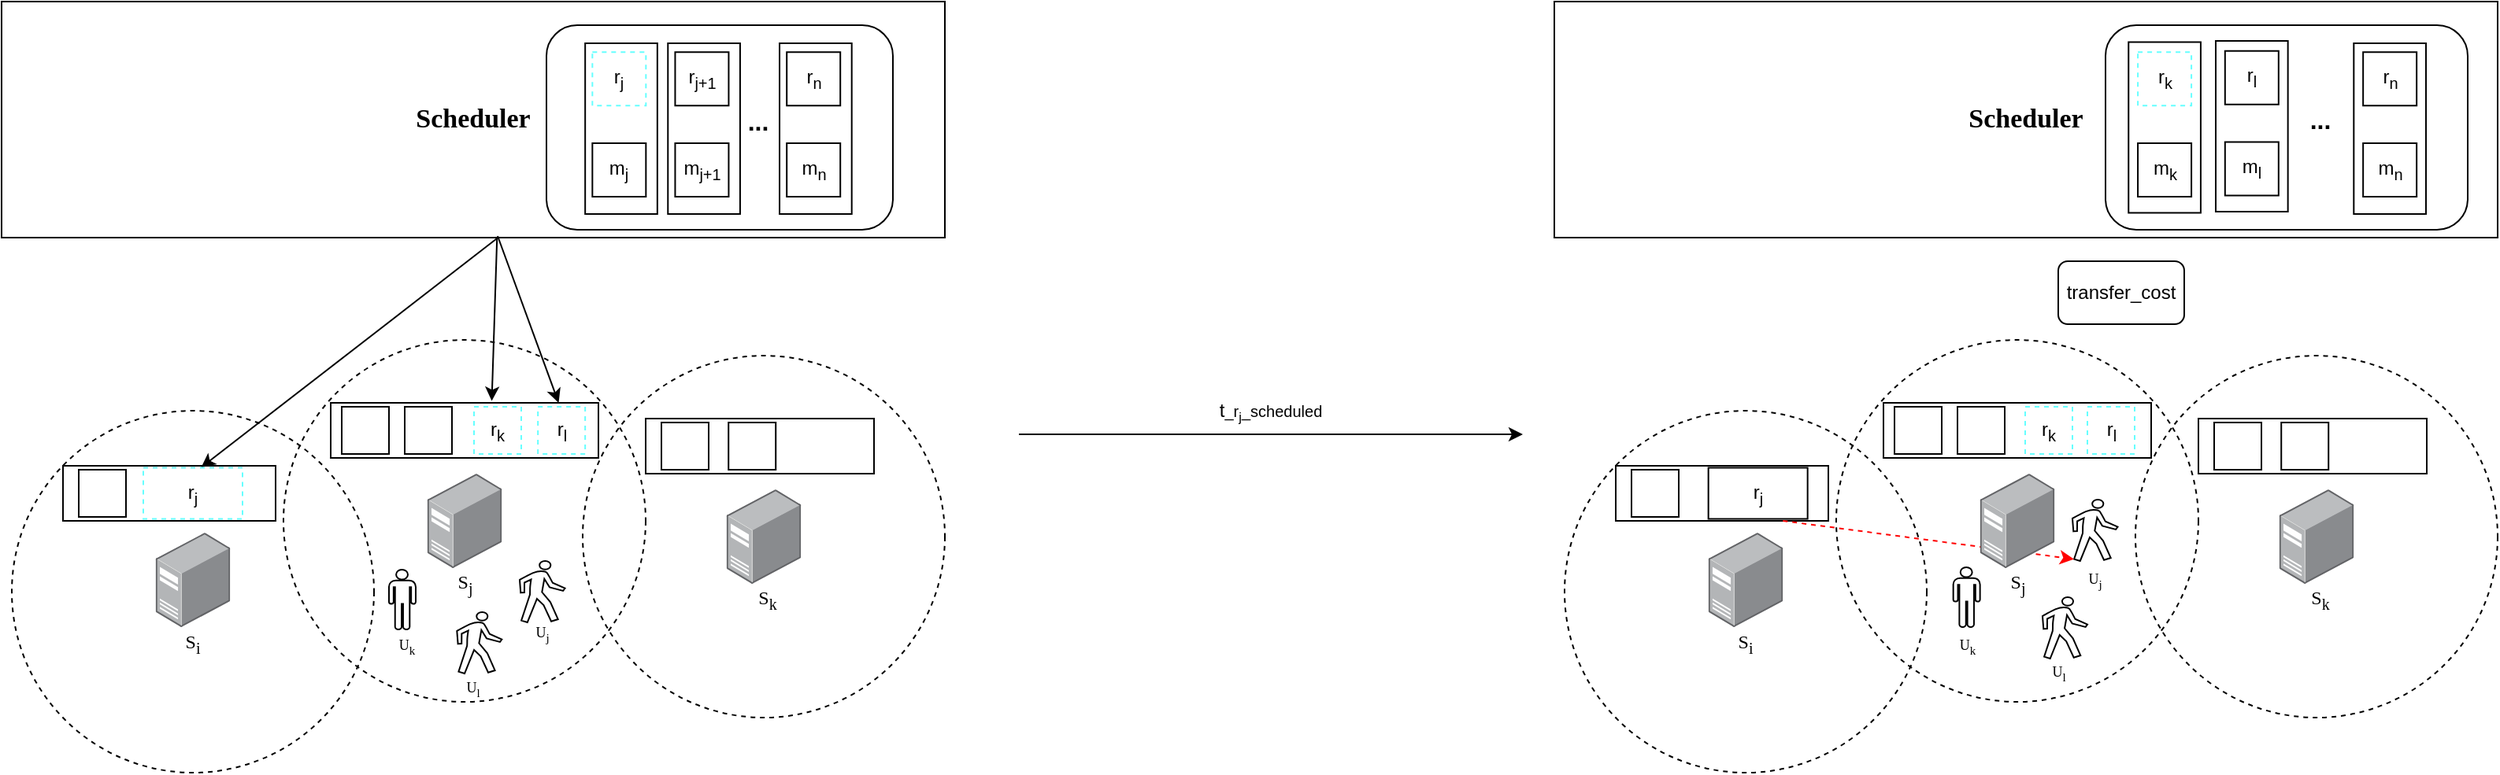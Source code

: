 <mxfile version="24.3.1" type="github">
  <diagram name="第 1 页" id="PMoVGaUA7Uy-ihZJWEPC">
    <mxGraphModel dx="1661" dy="659" grid="1" gridSize="10" guides="1" tooltips="1" connect="1" arrows="1" fold="1" page="1" pageScale="1" pageWidth="827" pageHeight="1169" math="0" shadow="0">
      <root>
        <mxCell id="0" />
        <mxCell id="1" parent="0" />
        <mxCell id="RL-qO11-mcOJdPpoyDUb-9" value="&lt;font size=&quot;1&quot; face=&quot;Times New Roman&quot; style=&quot;&quot;&gt;&lt;b style=&quot;font-size: 17px;&quot;&gt;Scheduler&lt;/b&gt;&lt;/font&gt;" style="rounded=0;whiteSpace=wrap;html=1;movable=1;resizable=1;rotatable=1;deletable=1;editable=1;locked=0;connectable=1;" vertex="1" parent="1">
          <mxGeometry x="1100" y="45" width="599" height="150" as="geometry" />
        </mxCell>
        <mxCell id="RL-qO11-mcOJdPpoyDUb-21" value="" style="rounded=1;whiteSpace=wrap;html=1;fillColor=none;movable=1;resizable=1;rotatable=1;deletable=1;editable=1;locked=0;connectable=1;" vertex="1" parent="1">
          <mxGeometry x="1450" y="60" width="230" height="130" as="geometry" />
        </mxCell>
        <mxCell id="Rfd3X92rq1UrhuwKcy-7-62" value="" style="ellipse;whiteSpace=wrap;html=1;aspect=fixed;dashed=1;fillColor=none;" parent="1" vertex="1">
          <mxGeometry x="483" y="270" width="230" height="230" as="geometry" />
        </mxCell>
        <mxCell id="Rfd3X92rq1UrhuwKcy-7-61" value="" style="ellipse;whiteSpace=wrap;html=1;aspect=fixed;dashed=1;fillColor=none;" parent="1" vertex="1">
          <mxGeometry x="293" y="260" width="230" height="230" as="geometry" />
        </mxCell>
        <mxCell id="Rfd3X92rq1UrhuwKcy-7-60" value="" style="ellipse;whiteSpace=wrap;html=1;aspect=fixed;dashed=1;fillColor=none;" parent="1" vertex="1">
          <mxGeometry x="120.5" y="305" width="230" height="230" as="geometry" />
        </mxCell>
        <mxCell id="Rfd3X92rq1UrhuwKcy-7-2" value="&lt;font size=&quot;1&quot; face=&quot;Times New Roman&quot; style=&quot;&quot;&gt;&lt;b style=&quot;font-size: 17px;&quot;&gt;Scheduler&lt;/b&gt;&lt;/font&gt;" style="rounded=0;whiteSpace=wrap;html=1;movable=1;resizable=1;rotatable=1;deletable=1;editable=1;locked=0;connectable=1;" parent="1" vertex="1">
          <mxGeometry x="114" y="45" width="599" height="150" as="geometry" />
        </mxCell>
        <mxCell id="Rfd3X92rq1UrhuwKcy-7-3" value="" style="image;points=[];aspect=fixed;html=1;align=center;shadow=0;dashed=0;image=img/lib/allied_telesis/computer_and_terminals/Server_Desktop.svg;" parent="1" vertex="1">
          <mxGeometry x="384.33" y="345" width="47.33" height="60" as="geometry" />
        </mxCell>
        <mxCell id="Rfd3X92rq1UrhuwKcy-7-4" value="" style="image;points=[];aspect=fixed;html=1;align=center;shadow=0;dashed=0;image=img/lib/allied_telesis/computer_and_terminals/Server_Desktop.svg;" parent="1" vertex="1">
          <mxGeometry x="574.33" y="355" width="47.33" height="60" as="geometry" />
        </mxCell>
        <mxCell id="Rfd3X92rq1UrhuwKcy-7-6" value="" style="image;points=[];aspect=fixed;html=1;align=center;shadow=0;dashed=0;image=img/lib/allied_telesis/computer_and_terminals/Server_Desktop.svg;" parent="1" vertex="1">
          <mxGeometry x="211.83" y="382.5" width="47.33" height="60" as="geometry" />
        </mxCell>
        <mxCell id="Rfd3X92rq1UrhuwKcy-7-63" value="&lt;font face=&quot;Times New Roman&quot;&gt;S&lt;sub&gt;i&lt;/sub&gt;&lt;/font&gt;" style="text;strokeColor=none;align=center;fillColor=none;html=1;verticalAlign=middle;whiteSpace=wrap;rounded=0;" parent="1" vertex="1">
          <mxGeometry x="214.25" y="442.5" width="42.5" height="20" as="geometry" />
        </mxCell>
        <mxCell id="Rfd3X92rq1UrhuwKcy-7-64" value="&lt;font face=&quot;Times New Roman&quot;&gt;S&lt;sub&gt;j&lt;/sub&gt;&lt;/font&gt;" style="text;strokeColor=none;align=center;fillColor=none;html=1;verticalAlign=middle;whiteSpace=wrap;rounded=0;" parent="1" vertex="1">
          <mxGeometry x="386.75" y="405" width="42.5" height="20" as="geometry" />
        </mxCell>
        <mxCell id="Rfd3X92rq1UrhuwKcy-7-65" value="&lt;font face=&quot;Times New Roman&quot;&gt;S&lt;sub&gt;k&lt;/sub&gt;&lt;/font&gt;" style="text;strokeColor=none;align=center;fillColor=none;html=1;verticalAlign=middle;whiteSpace=wrap;rounded=0;" parent="1" vertex="1">
          <mxGeometry x="579.16" y="415" width="42.5" height="20" as="geometry" />
        </mxCell>
        <mxCell id="Rfd3X92rq1UrhuwKcy-7-81" value="" style="rounded=0;whiteSpace=wrap;html=1;" parent="1" vertex="1">
          <mxGeometry x="153" y="340" width="135" height="35" as="geometry" />
        </mxCell>
        <mxCell id="Rfd3X92rq1UrhuwKcy-7-85" value="" style="rounded=0;whiteSpace=wrap;html=1;" parent="1" vertex="1">
          <mxGeometry x="323" y="300" width="170" height="35" as="geometry" />
        </mxCell>
        <mxCell id="Rfd3X92rq1UrhuwKcy-7-91" value="" style="rounded=0;whiteSpace=wrap;html=1;" parent="1" vertex="1">
          <mxGeometry x="523" y="310" width="145" height="35" as="geometry" />
        </mxCell>
        <mxCell id="Rfd3X92rq1UrhuwKcy-7-279" value="" style="rounded=0;whiteSpace=wrap;html=1;" parent="1" vertex="1">
          <mxGeometry x="608.022" y="71.5" width="45.833" height="108.5" as="geometry" />
        </mxCell>
        <mxCell id="Rfd3X92rq1UrhuwKcy-7-278" value="" style="rounded=0;whiteSpace=wrap;html=1;" parent="1" vertex="1">
          <mxGeometry x="537.136" y="71.5" width="45.833" height="108.5" as="geometry" />
        </mxCell>
        <mxCell id="Rfd3X92rq1UrhuwKcy-7-30" value="" style="rounded=1;whiteSpace=wrap;html=1;fillColor=none;movable=1;resizable=1;rotatable=1;deletable=1;editable=1;locked=0;connectable=1;" parent="1" vertex="1">
          <mxGeometry x="460" y="60" width="220" height="130" as="geometry" />
        </mxCell>
        <mxCell id="Rfd3X92rq1UrhuwKcy-7-277" value="" style="rounded=0;whiteSpace=wrap;html=1;" parent="1" vertex="1">
          <mxGeometry x="484.583" y="71.5" width="45.833" height="108.5" as="geometry" />
        </mxCell>
        <mxCell id="Rfd3X92rq1UrhuwKcy-7-32" value="r&lt;sub&gt;j&lt;/sub&gt;" style="whiteSpace=wrap;html=1;aspect=fixed;fillColor=none;strokeColor=#66FFFF;dashed=1;" parent="1" vertex="1">
          <mxGeometry x="489.167" y="77.13" width="34.0" height="34.0" as="geometry" />
        </mxCell>
        <mxCell id="Rfd3X92rq1UrhuwKcy-7-33" value="r&lt;sub&gt;j+1&lt;/sub&gt;" style="whiteSpace=wrap;html=1;aspect=fixed;" parent="1" vertex="1">
          <mxGeometry x="541.719" y="77.13" width="34.0" height="34.0" as="geometry" />
        </mxCell>
        <mxCell id="Rfd3X92rq1UrhuwKcy-7-34" value="r&lt;sub&gt;n&lt;/sub&gt;" style="whiteSpace=wrap;html=1;aspect=fixed;" parent="1" vertex="1">
          <mxGeometry x="612.605" y="77.13" width="34.0" height="34.0" as="geometry" />
        </mxCell>
        <mxCell id="Rfd3X92rq1UrhuwKcy-7-35" value="&lt;b&gt;&lt;font style=&quot;font-size: 16px;&quot;&gt;...&lt;/font&gt;&lt;/b&gt;" style="text;strokeColor=none;align=center;fillColor=none;html=1;verticalAlign=middle;whiteSpace=wrap;rounded=0;" parent="1" vertex="1">
          <mxGeometry x="575.938" y="106.255" width="36.667" height="28.75" as="geometry" />
        </mxCell>
        <mxCell id="Rfd3X92rq1UrhuwKcy-7-273" value="m&lt;sub&gt;j&lt;/sub&gt;" style="whiteSpace=wrap;html=1;aspect=fixed;fillColor=none;strokeColor=#000000;" parent="1" vertex="1">
          <mxGeometry x="489.167" y="135" width="34" height="34" as="geometry" />
        </mxCell>
        <mxCell id="Rfd3X92rq1UrhuwKcy-7-274" value="m&lt;sub&gt;j+1&lt;/sub&gt;" style="whiteSpace=wrap;html=1;aspect=fixed;" parent="1" vertex="1">
          <mxGeometry x="541.719" y="135" width="34" height="34" as="geometry" />
        </mxCell>
        <mxCell id="Rfd3X92rq1UrhuwKcy-7-275" value="m&lt;sub&gt;n&lt;/sub&gt;" style="whiteSpace=wrap;html=1;aspect=fixed;" parent="1" vertex="1">
          <mxGeometry x="612.605" y="135" width="34" height="34" as="geometry" />
        </mxCell>
        <mxCell id="Rfd3X92rq1UrhuwKcy-7-283" value="" style="shape=mxgraph.signs.people.walking;html=1;pointerEvents=1;fillColor=none;strokeColor=default;verticalLabelPosition=bottom;verticalAlign=top;align=center;sketch=0;" parent="1" vertex="1">
          <mxGeometry x="443" y="400.5" width="28.75" height="39" as="geometry" />
        </mxCell>
        <mxCell id="Rfd3X92rq1UrhuwKcy-7-288" value="&lt;font style=&quot;font-size: 9px;&quot; face=&quot;Times New Roman&quot;&gt;U&lt;sub&gt;j&lt;/sub&gt;&lt;/font&gt;" style="text;strokeColor=none;align=center;fillColor=none;html=1;verticalAlign=middle;whiteSpace=wrap;rounded=0;" parent="1" vertex="1">
          <mxGeometry x="436.13" y="435" width="42.5" height="20" as="geometry" />
        </mxCell>
        <mxCell id="Rfd3X92rq1UrhuwKcy-7-292" value="" style="whiteSpace=wrap;html=1;aspect=fixed;" parent="1" vertex="1">
          <mxGeometry x="163" y="342.5" width="30" height="30" as="geometry" />
        </mxCell>
        <mxCell id="Rfd3X92rq1UrhuwKcy-7-295" value="" style="whiteSpace=wrap;html=1;aspect=fixed;" parent="1" vertex="1">
          <mxGeometry x="370" y="302.5" width="30" height="30" as="geometry" />
        </mxCell>
        <mxCell id="Rfd3X92rq1UrhuwKcy-7-296" value="" style="whiteSpace=wrap;html=1;aspect=fixed;" parent="1" vertex="1">
          <mxGeometry x="330" y="302.5" width="30" height="30" as="geometry" />
        </mxCell>
        <mxCell id="Rfd3X92rq1UrhuwKcy-7-297" value="" style="whiteSpace=wrap;html=1;aspect=fixed;" parent="1" vertex="1">
          <mxGeometry x="533" y="312.5" width="30" height="30" as="geometry" />
        </mxCell>
        <mxCell id="RL-qO11-mcOJdPpoyDUb-1" value="" style="whiteSpace=wrap;html=1;aspect=fixed;" vertex="1" parent="1">
          <mxGeometry x="575.61" y="312.5" width="30" height="30" as="geometry" />
        </mxCell>
        <mxCell id="RL-qO11-mcOJdPpoyDUb-2" value="" style="endArrow=classic;html=1;rounded=0;entryX=0.65;entryY=0.029;entryDx=0;entryDy=0;entryPerimeter=0;" edge="1" parent="1" target="Rfd3X92rq1UrhuwKcy-7-81">
          <mxGeometry width="50" height="50" relative="1" as="geometry">
            <mxPoint x="429.25" y="195" as="sourcePoint" />
            <mxPoint x="479.25" y="145" as="targetPoint" />
          </mxGeometry>
        </mxCell>
        <mxCell id="RL-qO11-mcOJdPpoyDUb-3" value="r&lt;sub&gt;j&lt;/sub&gt;" style="rounded=0;whiteSpace=wrap;html=1;strokeColor=#66FFFF;dashed=1;" vertex="1" parent="1">
          <mxGeometry x="204" y="341.25" width="63" height="32.5" as="geometry" />
        </mxCell>
        <mxCell id="RL-qO11-mcOJdPpoyDUb-4" value="" style="endArrow=classic;html=1;rounded=0;" edge="1" parent="1">
          <mxGeometry width="50" height="50" relative="1" as="geometry">
            <mxPoint x="760" y="320" as="sourcePoint" />
            <mxPoint x="1080" y="320" as="targetPoint" />
          </mxGeometry>
        </mxCell>
        <mxCell id="RL-qO11-mcOJdPpoyDUb-5" value="t&lt;span style=&quot;font-size: 10px;&quot;&gt;_r&lt;sub&gt;j&lt;/sub&gt;_scheduled&lt;/span&gt;" style="text;strokeColor=none;align=center;fillColor=none;html=1;verticalAlign=middle;whiteSpace=wrap;rounded=0;" vertex="1" parent="1">
          <mxGeometry x="890" y="290" width="60" height="30" as="geometry" />
        </mxCell>
        <mxCell id="RL-qO11-mcOJdPpoyDUb-19" value="" style="rounded=0;whiteSpace=wrap;html=1;" vertex="1" parent="1">
          <mxGeometry x="1607.662" y="71.5" width="45.833" height="108.5" as="geometry" />
        </mxCell>
        <mxCell id="RL-qO11-mcOJdPpoyDUb-25" value="r&lt;sub&gt;n&lt;/sub&gt;" style="whiteSpace=wrap;html=1;aspect=fixed;" vertex="1" parent="1">
          <mxGeometry x="1613.575" y="77.13" width="34.0" height="34.0" as="geometry" />
        </mxCell>
        <mxCell id="RL-qO11-mcOJdPpoyDUb-26" value="&lt;b&gt;&lt;font style=&quot;font-size: 16px;&quot;&gt;...&lt;/font&gt;&lt;/b&gt;" style="text;strokeColor=none;align=center;fillColor=none;html=1;verticalAlign=middle;whiteSpace=wrap;rounded=0;" vertex="1" parent="1">
          <mxGeometry x="1568.078" y="105.625" width="36.667" height="28.75" as="geometry" />
        </mxCell>
        <mxCell id="RL-qO11-mcOJdPpoyDUb-29" value="m&lt;sub&gt;n&lt;/sub&gt;" style="whiteSpace=wrap;html=1;aspect=fixed;" vertex="1" parent="1">
          <mxGeometry x="1613.575" y="135" width="34" height="34" as="geometry" />
        </mxCell>
        <mxCell id="RL-qO11-mcOJdPpoyDUb-39" value="" style="group" vertex="1" connectable="0" parent="1">
          <mxGeometry x="1464.626" y="70.75" width="45.833" height="108.5" as="geometry" />
        </mxCell>
        <mxCell id="RL-qO11-mcOJdPpoyDUb-20" value="" style="rounded=0;whiteSpace=wrap;html=1;" vertex="1" parent="RL-qO11-mcOJdPpoyDUb-39">
          <mxGeometry width="45.833" height="108.5" as="geometry" />
        </mxCell>
        <mxCell id="RL-qO11-mcOJdPpoyDUb-24" value="r&lt;sub&gt;k&lt;/sub&gt;" style="whiteSpace=wrap;html=1;aspect=fixed;strokeColor=#66FFFF;dashed=1;" vertex="1" parent="RL-qO11-mcOJdPpoyDUb-39">
          <mxGeometry x="5.913" y="6.38" width="34.0" height="34.0" as="geometry" />
        </mxCell>
        <mxCell id="RL-qO11-mcOJdPpoyDUb-28" value="m&lt;sub&gt;k&lt;/sub&gt;" style="whiteSpace=wrap;html=1;aspect=fixed;" vertex="1" parent="RL-qO11-mcOJdPpoyDUb-39">
          <mxGeometry x="5.913" y="64.25" width="34" height="34" as="geometry" />
        </mxCell>
        <mxCell id="RL-qO11-mcOJdPpoyDUb-40" value="" style="group" vertex="1" connectable="0" parent="1">
          <mxGeometry x="1519.996" y="70" width="45.833" height="108.5" as="geometry" />
        </mxCell>
        <mxCell id="RL-qO11-mcOJdPpoyDUb-41" value="" style="rounded=0;whiteSpace=wrap;html=1;" vertex="1" parent="RL-qO11-mcOJdPpoyDUb-40">
          <mxGeometry width="45.833" height="108.5" as="geometry" />
        </mxCell>
        <mxCell id="RL-qO11-mcOJdPpoyDUb-42" value="r&lt;sub&gt;l&lt;/sub&gt;" style="whiteSpace=wrap;html=1;aspect=fixed;" vertex="1" parent="RL-qO11-mcOJdPpoyDUb-40">
          <mxGeometry x="5.913" y="6.38" width="34.0" height="34.0" as="geometry" />
        </mxCell>
        <mxCell id="RL-qO11-mcOJdPpoyDUb-43" value="m&lt;sub&gt;l&lt;/sub&gt;" style="whiteSpace=wrap;html=1;aspect=fixed;" vertex="1" parent="RL-qO11-mcOJdPpoyDUb-40">
          <mxGeometry x="5.913" y="64.25" width="34" height="34" as="geometry" />
        </mxCell>
        <mxCell id="RL-qO11-mcOJdPpoyDUb-44" value="" style="group" vertex="1" connectable="0" parent="1">
          <mxGeometry x="1106.5" y="260" width="592.5" height="275" as="geometry" />
        </mxCell>
        <mxCell id="RL-qO11-mcOJdPpoyDUb-6" value="" style="ellipse;whiteSpace=wrap;html=1;aspect=fixed;dashed=1;fillColor=none;" vertex="1" parent="RL-qO11-mcOJdPpoyDUb-44">
          <mxGeometry x="362.5" y="10" width="230" height="230" as="geometry" />
        </mxCell>
        <mxCell id="RL-qO11-mcOJdPpoyDUb-7" value="" style="ellipse;whiteSpace=wrap;html=1;aspect=fixed;dashed=1;fillColor=none;" vertex="1" parent="RL-qO11-mcOJdPpoyDUb-44">
          <mxGeometry x="172.5" width="230" height="230" as="geometry" />
        </mxCell>
        <mxCell id="RL-qO11-mcOJdPpoyDUb-8" value="" style="ellipse;whiteSpace=wrap;html=1;aspect=fixed;dashed=1;fillColor=none;" vertex="1" parent="RL-qO11-mcOJdPpoyDUb-44">
          <mxGeometry y="45" width="230" height="230" as="geometry" />
        </mxCell>
        <mxCell id="RL-qO11-mcOJdPpoyDUb-11" value="" style="image;points=[];aspect=fixed;html=1;align=center;shadow=0;dashed=0;image=img/lib/allied_telesis/computer_and_terminals/Server_Desktop.svg;" vertex="1" parent="RL-qO11-mcOJdPpoyDUb-44">
          <mxGeometry x="453.83" y="95" width="47.33" height="60" as="geometry" />
        </mxCell>
        <mxCell id="RL-qO11-mcOJdPpoyDUb-12" value="" style="image;points=[];aspect=fixed;html=1;align=center;shadow=0;dashed=0;image=img/lib/allied_telesis/computer_and_terminals/Server_Desktop.svg;" vertex="1" parent="RL-qO11-mcOJdPpoyDUb-44">
          <mxGeometry x="91.33" y="122.5" width="47.33" height="60" as="geometry" />
        </mxCell>
        <mxCell id="RL-qO11-mcOJdPpoyDUb-13" value="&lt;font face=&quot;Times New Roman&quot;&gt;S&lt;sub&gt;i&lt;/sub&gt;&lt;/font&gt;" style="text;strokeColor=none;align=center;fillColor=none;html=1;verticalAlign=middle;whiteSpace=wrap;rounded=0;" vertex="1" parent="RL-qO11-mcOJdPpoyDUb-44">
          <mxGeometry x="93.75" y="182.5" width="42.5" height="20" as="geometry" />
        </mxCell>
        <mxCell id="RL-qO11-mcOJdPpoyDUb-14" value="&lt;font face=&quot;Times New Roman&quot;&gt;S&lt;sub&gt;j&lt;/sub&gt;&lt;/font&gt;" style="text;strokeColor=none;align=center;fillColor=none;html=1;verticalAlign=middle;whiteSpace=wrap;rounded=0;" vertex="1" parent="RL-qO11-mcOJdPpoyDUb-44">
          <mxGeometry x="266.25" y="145" width="42.5" height="20" as="geometry" />
        </mxCell>
        <mxCell id="RL-qO11-mcOJdPpoyDUb-15" value="&lt;font face=&quot;Times New Roman&quot;&gt;S&lt;sub&gt;k&lt;/sub&gt;&lt;/font&gt;" style="text;strokeColor=none;align=center;fillColor=none;html=1;verticalAlign=middle;whiteSpace=wrap;rounded=0;" vertex="1" parent="RL-qO11-mcOJdPpoyDUb-44">
          <mxGeometry x="458.66" y="155" width="42.5" height="20" as="geometry" />
        </mxCell>
        <mxCell id="RL-qO11-mcOJdPpoyDUb-16" value="" style="rounded=0;whiteSpace=wrap;html=1;" vertex="1" parent="RL-qO11-mcOJdPpoyDUb-44">
          <mxGeometry x="32.5" y="80" width="135" height="35" as="geometry" />
        </mxCell>
        <mxCell id="RL-qO11-mcOJdPpoyDUb-17" value="" style="rounded=0;whiteSpace=wrap;html=1;" vertex="1" parent="RL-qO11-mcOJdPpoyDUb-44">
          <mxGeometry x="202.5" y="40" width="170" height="35" as="geometry" />
        </mxCell>
        <mxCell id="RL-qO11-mcOJdPpoyDUb-18" value="" style="rounded=0;whiteSpace=wrap;html=1;" vertex="1" parent="RL-qO11-mcOJdPpoyDUb-44">
          <mxGeometry x="402.5" y="50" width="145" height="35" as="geometry" />
        </mxCell>
        <mxCell id="RL-qO11-mcOJdPpoyDUb-30" value="" style="shape=mxgraph.signs.people.walking;html=1;pointerEvents=1;fillColor=none;strokeColor=default;verticalLabelPosition=bottom;verticalAlign=top;align=center;sketch=0;" vertex="1" parent="RL-qO11-mcOJdPpoyDUb-44">
          <mxGeometry x="322.5" y="101.5" width="28.75" height="39" as="geometry" />
        </mxCell>
        <mxCell id="RL-qO11-mcOJdPpoyDUb-31" value="&lt;font style=&quot;font-size: 9px;&quot; face=&quot;Times New Roman&quot;&gt;U&lt;sub&gt;j&lt;/sub&gt;&lt;/font&gt;" style="text;strokeColor=none;align=center;fillColor=none;html=1;verticalAlign=middle;whiteSpace=wrap;rounded=0;" vertex="1" parent="RL-qO11-mcOJdPpoyDUb-44">
          <mxGeometry x="315.63" y="140.5" width="42.5" height="20" as="geometry" />
        </mxCell>
        <mxCell id="RL-qO11-mcOJdPpoyDUb-32" value="" style="whiteSpace=wrap;html=1;aspect=fixed;" vertex="1" parent="RL-qO11-mcOJdPpoyDUb-44">
          <mxGeometry x="42.5" y="82.5" width="30" height="30" as="geometry" />
        </mxCell>
        <mxCell id="RL-qO11-mcOJdPpoyDUb-33" value="" style="whiteSpace=wrap;html=1;aspect=fixed;" vertex="1" parent="RL-qO11-mcOJdPpoyDUb-44">
          <mxGeometry x="249.5" y="42.5" width="30" height="30" as="geometry" />
        </mxCell>
        <mxCell id="RL-qO11-mcOJdPpoyDUb-34" value="" style="whiteSpace=wrap;html=1;aspect=fixed;" vertex="1" parent="RL-qO11-mcOJdPpoyDUb-44">
          <mxGeometry x="209.5" y="42.5" width="30" height="30" as="geometry" />
        </mxCell>
        <mxCell id="RL-qO11-mcOJdPpoyDUb-35" value="" style="whiteSpace=wrap;html=1;aspect=fixed;" vertex="1" parent="RL-qO11-mcOJdPpoyDUb-44">
          <mxGeometry x="412.5" y="52.5" width="30" height="30" as="geometry" />
        </mxCell>
        <mxCell id="RL-qO11-mcOJdPpoyDUb-36" value="" style="whiteSpace=wrap;html=1;aspect=fixed;" vertex="1" parent="RL-qO11-mcOJdPpoyDUb-44">
          <mxGeometry x="455.11" y="52.5" width="30" height="30" as="geometry" />
        </mxCell>
        <mxCell id="RL-qO11-mcOJdPpoyDUb-38" value="r&lt;sub&gt;j&lt;/sub&gt;" style="rounded=0;whiteSpace=wrap;html=1;strokeColor=#000000;" vertex="1" parent="RL-qO11-mcOJdPpoyDUb-44">
          <mxGeometry x="91.33" y="81.25" width="63" height="32.5" as="geometry" />
        </mxCell>
        <mxCell id="RL-qO11-mcOJdPpoyDUb-45" value="" style="shape=mxgraph.signs.people.man_1;html=1;pointerEvents=1;fillColor=none;strokeColor=default;verticalLabelPosition=bottom;verticalAlign=top;align=center;sketch=0;" vertex="1" parent="RL-qO11-mcOJdPpoyDUb-44">
          <mxGeometry x="246.83" y="144.5" width="17" height="38" as="geometry" />
        </mxCell>
        <mxCell id="RL-qO11-mcOJdPpoyDUb-46" value="" style="shape=mxgraph.signs.people.walking;html=1;pointerEvents=1;fillColor=none;strokeColor=default;verticalLabelPosition=bottom;verticalAlign=top;align=center;sketch=0;" vertex="1" parent="RL-qO11-mcOJdPpoyDUb-44">
          <mxGeometry x="303.5" y="163.5" width="28.5" height="39" as="geometry" />
        </mxCell>
        <mxCell id="RL-qO11-mcOJdPpoyDUb-58" value="r&lt;sub&gt;l&lt;/sub&gt;" style="whiteSpace=wrap;html=1;aspect=fixed;dashed=1;strokeColor=#66FFFF;" vertex="1" parent="RL-qO11-mcOJdPpoyDUb-44">
          <mxGeometry x="332.0" y="42.5" width="30" height="30" as="geometry" />
        </mxCell>
        <mxCell id="RL-qO11-mcOJdPpoyDUb-59" value="" style="endArrow=classic;html=1;rounded=0;entryX=0.035;entryY=0.97;entryDx=0;entryDy=0;entryPerimeter=0;strokeColor=#FF0000;dashed=1;" edge="1" parent="RL-qO11-mcOJdPpoyDUb-44" target="RL-qO11-mcOJdPpoyDUb-30">
          <mxGeometry width="50" height="50" relative="1" as="geometry">
            <mxPoint x="138.66" y="115" as="sourcePoint" />
            <mxPoint x="188.66" y="65" as="targetPoint" />
          </mxGeometry>
        </mxCell>
        <mxCell id="RL-qO11-mcOJdPpoyDUb-56" value="r&lt;sub&gt;k&lt;/sub&gt;" style="whiteSpace=wrap;html=1;aspect=fixed;dashed=1;strokeColor=#66FFFF;" vertex="1" parent="RL-qO11-mcOJdPpoyDUb-44">
          <mxGeometry x="292.5" y="42.5" width="30" height="30" as="geometry" />
        </mxCell>
        <mxCell id="RL-qO11-mcOJdPpoyDUb-10" value="" style="image;points=[];aspect=fixed;html=1;align=center;shadow=0;dashed=0;image=img/lib/allied_telesis/computer_and_terminals/Server_Desktop.svg;" vertex="1" parent="RL-qO11-mcOJdPpoyDUb-44">
          <mxGeometry x="263.83" y="85" width="47.33" height="60" as="geometry" />
        </mxCell>
        <mxCell id="RL-qO11-mcOJdPpoyDUb-68" value="&lt;font style=&quot;font-size: 9px;&quot; face=&quot;Times New Roman&quot;&gt;U&lt;sub&gt;l&lt;/sub&gt;&lt;/font&gt;" style="text;strokeColor=none;align=center;fillColor=none;html=1;verticalAlign=middle;whiteSpace=wrap;rounded=0;" vertex="1" parent="RL-qO11-mcOJdPpoyDUb-44">
          <mxGeometry x="292.5" y="200" width="42.5" height="20" as="geometry" />
        </mxCell>
        <mxCell id="RL-qO11-mcOJdPpoyDUb-69" value="&lt;font style=&quot;font-size: 9px;&quot; face=&quot;Times New Roman&quot;&gt;U&lt;sub&gt;k&lt;/sub&gt;&lt;/font&gt;" style="text;strokeColor=none;align=center;fillColor=none;html=1;verticalAlign=middle;whiteSpace=wrap;rounded=0;" vertex="1" parent="RL-qO11-mcOJdPpoyDUb-44">
          <mxGeometry x="234.08" y="182.5" width="42.5" height="20" as="geometry" />
        </mxCell>
        <mxCell id="RL-qO11-mcOJdPpoyDUb-61" value="transfer_cost" style="rounded=1;whiteSpace=wrap;html=1;" vertex="1" parent="1">
          <mxGeometry x="1420" y="210" width="80" height="40" as="geometry" />
        </mxCell>
        <mxCell id="RL-qO11-mcOJdPpoyDUb-62" value="r&lt;sub&gt;k&lt;/sub&gt;" style="whiteSpace=wrap;html=1;aspect=fixed;dashed=1;strokeColor=#66FFFF;" vertex="1" parent="1">
          <mxGeometry x="414" y="302.5" width="30" height="30" as="geometry" />
        </mxCell>
        <mxCell id="RL-qO11-mcOJdPpoyDUb-63" value="r&lt;sub&gt;l&lt;/sub&gt;" style="whiteSpace=wrap;html=1;aspect=fixed;dashed=1;strokeColor=#66FFFF;" vertex="1" parent="1">
          <mxGeometry x="454.58" y="302.5" width="30" height="30" as="geometry" />
        </mxCell>
        <mxCell id="RL-qO11-mcOJdPpoyDUb-64" value="" style="shape=mxgraph.signs.people.man_1;html=1;pointerEvents=1;fillColor=none;strokeColor=default;verticalLabelPosition=bottom;verticalAlign=top;align=center;sketch=0;" vertex="1" parent="1">
          <mxGeometry x="360.0" y="406" width="17" height="38" as="geometry" />
        </mxCell>
        <mxCell id="RL-qO11-mcOJdPpoyDUb-47" value="&lt;font style=&quot;font-size: 9px;&quot; face=&quot;Times New Roman&quot;&gt;U&lt;sub&gt;k&lt;/sub&gt;&lt;/font&gt;" style="text;strokeColor=none;align=center;fillColor=none;html=1;verticalAlign=middle;whiteSpace=wrap;rounded=0;" vertex="1" parent="1">
          <mxGeometry x="350.0" y="442.5" width="42.5" height="20" as="geometry" />
        </mxCell>
        <mxCell id="RL-qO11-mcOJdPpoyDUb-65" value="" style="shape=mxgraph.signs.people.walking;html=1;pointerEvents=1;fillColor=none;strokeColor=default;verticalLabelPosition=bottom;verticalAlign=top;align=center;sketch=0;" vertex="1" parent="1">
          <mxGeometry x="403.16" y="433" width="28.5" height="39" as="geometry" />
        </mxCell>
        <mxCell id="RL-qO11-mcOJdPpoyDUb-48" value="&lt;font style=&quot;font-size: 9px;&quot; face=&quot;Times New Roman&quot;&gt;U&lt;sub&gt;l&lt;/sub&gt;&lt;/font&gt;" style="text;strokeColor=none;align=center;fillColor=none;html=1;verticalAlign=middle;whiteSpace=wrap;rounded=0;" vertex="1" parent="1">
          <mxGeometry x="392.25" y="470" width="42.5" height="20" as="geometry" />
        </mxCell>
        <mxCell id="RL-qO11-mcOJdPpoyDUb-66" value="" style="endArrow=classic;html=1;rounded=0;entryX=0.376;entryY=-0.126;entryDx=0;entryDy=0;entryPerimeter=0;" edge="1" parent="1" target="RL-qO11-mcOJdPpoyDUb-62">
          <mxGeometry width="50" height="50" relative="1" as="geometry">
            <mxPoint x="428.63" y="195" as="sourcePoint" />
            <mxPoint x="478.63" y="145" as="targetPoint" />
          </mxGeometry>
        </mxCell>
        <mxCell id="RL-qO11-mcOJdPpoyDUb-67" value="" style="endArrow=classic;html=1;rounded=0;entryX=0.376;entryY=-0.126;entryDx=0;entryDy=0;entryPerimeter=0;" edge="1" parent="1">
          <mxGeometry width="50" height="50" relative="1" as="geometry">
            <mxPoint x="429" y="194" as="sourcePoint" />
            <mxPoint x="467.76" y="300" as="targetPoint" />
          </mxGeometry>
        </mxCell>
      </root>
    </mxGraphModel>
  </diagram>
</mxfile>
